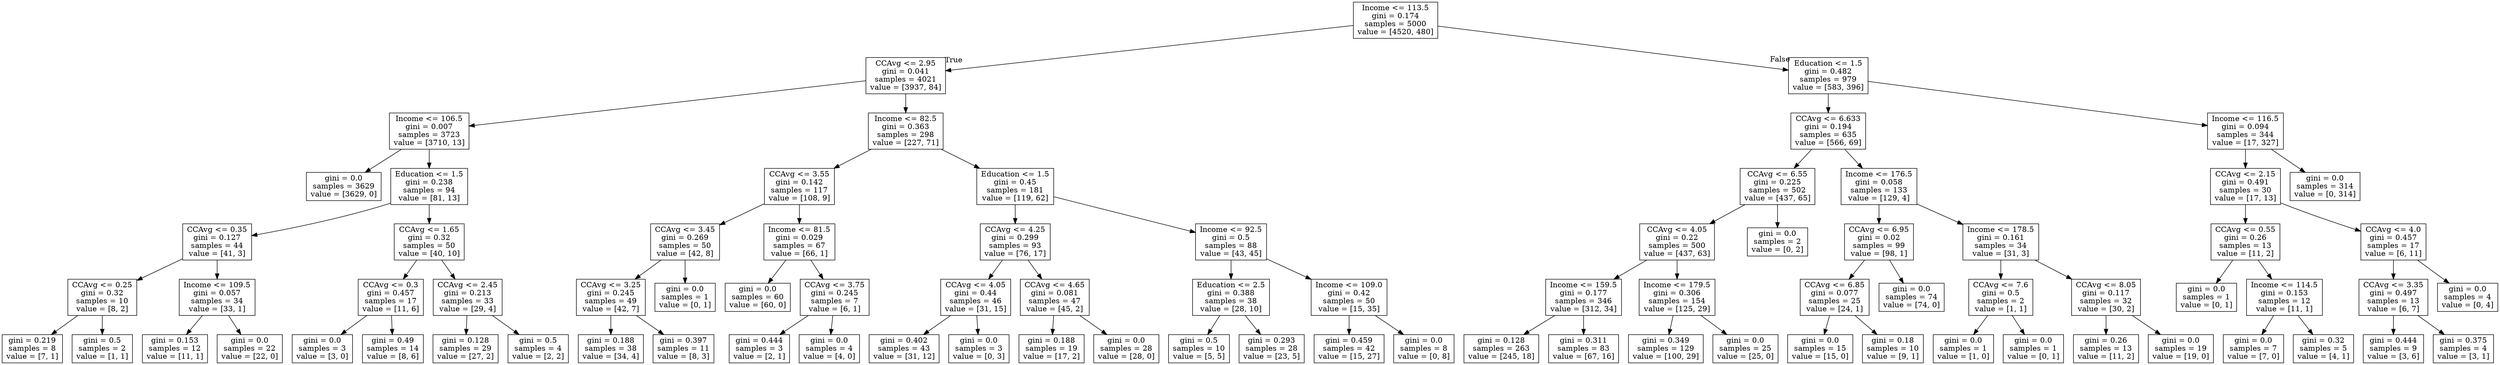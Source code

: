 digraph Tree {
node [shape=box] ;
0 [label="Income <= 113.5\ngini = 0.174\nsamples = 5000\nvalue = [4520, 480]"] ;
1 [label="CCAvg <= 2.95\ngini = 0.041\nsamples = 4021\nvalue = [3937, 84]"] ;
0 -> 1 [labeldistance=2.5, labelangle=45, headlabel="True"] ;
2 [label="Income <= 106.5\ngini = 0.007\nsamples = 3723\nvalue = [3710, 13]"] ;
1 -> 2 ;
3 [label="gini = 0.0\nsamples = 3629\nvalue = [3629, 0]"] ;
2 -> 3 ;
4 [label="Education <= 1.5\ngini = 0.238\nsamples = 94\nvalue = [81, 13]"] ;
2 -> 4 ;
5 [label="CCAvg <= 0.35\ngini = 0.127\nsamples = 44\nvalue = [41, 3]"] ;
4 -> 5 ;
6 [label="CCAvg <= 0.25\ngini = 0.32\nsamples = 10\nvalue = [8, 2]"] ;
5 -> 6 ;
7 [label="gini = 0.219\nsamples = 8\nvalue = [7, 1]"] ;
6 -> 7 ;
8 [label="gini = 0.5\nsamples = 2\nvalue = [1, 1]"] ;
6 -> 8 ;
9 [label="Income <= 109.5\ngini = 0.057\nsamples = 34\nvalue = [33, 1]"] ;
5 -> 9 ;
10 [label="gini = 0.153\nsamples = 12\nvalue = [11, 1]"] ;
9 -> 10 ;
11 [label="gini = 0.0\nsamples = 22\nvalue = [22, 0]"] ;
9 -> 11 ;
12 [label="CCAvg <= 1.65\ngini = 0.32\nsamples = 50\nvalue = [40, 10]"] ;
4 -> 12 ;
13 [label="CCAvg <= 0.3\ngini = 0.457\nsamples = 17\nvalue = [11, 6]"] ;
12 -> 13 ;
14 [label="gini = 0.0\nsamples = 3\nvalue = [3, 0]"] ;
13 -> 14 ;
15 [label="gini = 0.49\nsamples = 14\nvalue = [8, 6]"] ;
13 -> 15 ;
16 [label="CCAvg <= 2.45\ngini = 0.213\nsamples = 33\nvalue = [29, 4]"] ;
12 -> 16 ;
17 [label="gini = 0.128\nsamples = 29\nvalue = [27, 2]"] ;
16 -> 17 ;
18 [label="gini = 0.5\nsamples = 4\nvalue = [2, 2]"] ;
16 -> 18 ;
19 [label="Income <= 82.5\ngini = 0.363\nsamples = 298\nvalue = [227, 71]"] ;
1 -> 19 ;
20 [label="CCAvg <= 3.55\ngini = 0.142\nsamples = 117\nvalue = [108, 9]"] ;
19 -> 20 ;
21 [label="CCAvg <= 3.45\ngini = 0.269\nsamples = 50\nvalue = [42, 8]"] ;
20 -> 21 ;
22 [label="CCAvg <= 3.25\ngini = 0.245\nsamples = 49\nvalue = [42, 7]"] ;
21 -> 22 ;
23 [label="gini = 0.188\nsamples = 38\nvalue = [34, 4]"] ;
22 -> 23 ;
24 [label="gini = 0.397\nsamples = 11\nvalue = [8, 3]"] ;
22 -> 24 ;
25 [label="gini = 0.0\nsamples = 1\nvalue = [0, 1]"] ;
21 -> 25 ;
26 [label="Income <= 81.5\ngini = 0.029\nsamples = 67\nvalue = [66, 1]"] ;
20 -> 26 ;
27 [label="gini = 0.0\nsamples = 60\nvalue = [60, 0]"] ;
26 -> 27 ;
28 [label="CCAvg <= 3.75\ngini = 0.245\nsamples = 7\nvalue = [6, 1]"] ;
26 -> 28 ;
29 [label="gini = 0.444\nsamples = 3\nvalue = [2, 1]"] ;
28 -> 29 ;
30 [label="gini = 0.0\nsamples = 4\nvalue = [4, 0]"] ;
28 -> 30 ;
31 [label="Education <= 1.5\ngini = 0.45\nsamples = 181\nvalue = [119, 62]"] ;
19 -> 31 ;
32 [label="CCAvg <= 4.25\ngini = 0.299\nsamples = 93\nvalue = [76, 17]"] ;
31 -> 32 ;
33 [label="CCAvg <= 4.05\ngini = 0.44\nsamples = 46\nvalue = [31, 15]"] ;
32 -> 33 ;
34 [label="gini = 0.402\nsamples = 43\nvalue = [31, 12]"] ;
33 -> 34 ;
35 [label="gini = 0.0\nsamples = 3\nvalue = [0, 3]"] ;
33 -> 35 ;
36 [label="CCAvg <= 4.65\ngini = 0.081\nsamples = 47\nvalue = [45, 2]"] ;
32 -> 36 ;
37 [label="gini = 0.188\nsamples = 19\nvalue = [17, 2]"] ;
36 -> 37 ;
38 [label="gini = 0.0\nsamples = 28\nvalue = [28, 0]"] ;
36 -> 38 ;
39 [label="Income <= 92.5\ngini = 0.5\nsamples = 88\nvalue = [43, 45]"] ;
31 -> 39 ;
40 [label="Education <= 2.5\ngini = 0.388\nsamples = 38\nvalue = [28, 10]"] ;
39 -> 40 ;
41 [label="gini = 0.5\nsamples = 10\nvalue = [5, 5]"] ;
40 -> 41 ;
42 [label="gini = 0.293\nsamples = 28\nvalue = [23, 5]"] ;
40 -> 42 ;
43 [label="Income <= 109.0\ngini = 0.42\nsamples = 50\nvalue = [15, 35]"] ;
39 -> 43 ;
44 [label="gini = 0.459\nsamples = 42\nvalue = [15, 27]"] ;
43 -> 44 ;
45 [label="gini = 0.0\nsamples = 8\nvalue = [0, 8]"] ;
43 -> 45 ;
46 [label="Education <= 1.5\ngini = 0.482\nsamples = 979\nvalue = [583, 396]"] ;
0 -> 46 [labeldistance=2.5, labelangle=-45, headlabel="False"] ;
47 [label="CCAvg <= 6.633\ngini = 0.194\nsamples = 635\nvalue = [566, 69]"] ;
46 -> 47 ;
48 [label="CCAvg <= 6.55\ngini = 0.225\nsamples = 502\nvalue = [437, 65]"] ;
47 -> 48 ;
49 [label="CCAvg <= 4.05\ngini = 0.22\nsamples = 500\nvalue = [437, 63]"] ;
48 -> 49 ;
50 [label="Income <= 159.5\ngini = 0.177\nsamples = 346\nvalue = [312, 34]"] ;
49 -> 50 ;
51 [label="gini = 0.128\nsamples = 263\nvalue = [245, 18]"] ;
50 -> 51 ;
52 [label="gini = 0.311\nsamples = 83\nvalue = [67, 16]"] ;
50 -> 52 ;
53 [label="Income <= 179.5\ngini = 0.306\nsamples = 154\nvalue = [125, 29]"] ;
49 -> 53 ;
54 [label="gini = 0.349\nsamples = 129\nvalue = [100, 29]"] ;
53 -> 54 ;
55 [label="gini = 0.0\nsamples = 25\nvalue = [25, 0]"] ;
53 -> 55 ;
56 [label="gini = 0.0\nsamples = 2\nvalue = [0, 2]"] ;
48 -> 56 ;
57 [label="Income <= 176.5\ngini = 0.058\nsamples = 133\nvalue = [129, 4]"] ;
47 -> 57 ;
58 [label="CCAvg <= 6.95\ngini = 0.02\nsamples = 99\nvalue = [98, 1]"] ;
57 -> 58 ;
59 [label="CCAvg <= 6.85\ngini = 0.077\nsamples = 25\nvalue = [24, 1]"] ;
58 -> 59 ;
60 [label="gini = 0.0\nsamples = 15\nvalue = [15, 0]"] ;
59 -> 60 ;
61 [label="gini = 0.18\nsamples = 10\nvalue = [9, 1]"] ;
59 -> 61 ;
62 [label="gini = 0.0\nsamples = 74\nvalue = [74, 0]"] ;
58 -> 62 ;
63 [label="Income <= 178.5\ngini = 0.161\nsamples = 34\nvalue = [31, 3]"] ;
57 -> 63 ;
64 [label="CCAvg <= 7.6\ngini = 0.5\nsamples = 2\nvalue = [1, 1]"] ;
63 -> 64 ;
65 [label="gini = 0.0\nsamples = 1\nvalue = [1, 0]"] ;
64 -> 65 ;
66 [label="gini = 0.0\nsamples = 1\nvalue = [0, 1]"] ;
64 -> 66 ;
67 [label="CCAvg <= 8.05\ngini = 0.117\nsamples = 32\nvalue = [30, 2]"] ;
63 -> 67 ;
68 [label="gini = 0.26\nsamples = 13\nvalue = [11, 2]"] ;
67 -> 68 ;
69 [label="gini = 0.0\nsamples = 19\nvalue = [19, 0]"] ;
67 -> 69 ;
70 [label="Income <= 116.5\ngini = 0.094\nsamples = 344\nvalue = [17, 327]"] ;
46 -> 70 ;
71 [label="CCAvg <= 2.15\ngini = 0.491\nsamples = 30\nvalue = [17, 13]"] ;
70 -> 71 ;
72 [label="CCAvg <= 0.55\ngini = 0.26\nsamples = 13\nvalue = [11, 2]"] ;
71 -> 72 ;
73 [label="gini = 0.0\nsamples = 1\nvalue = [0, 1]"] ;
72 -> 73 ;
74 [label="Income <= 114.5\ngini = 0.153\nsamples = 12\nvalue = [11, 1]"] ;
72 -> 74 ;
75 [label="gini = 0.0\nsamples = 7\nvalue = [7, 0]"] ;
74 -> 75 ;
76 [label="gini = 0.32\nsamples = 5\nvalue = [4, 1]"] ;
74 -> 76 ;
77 [label="CCAvg <= 4.0\ngini = 0.457\nsamples = 17\nvalue = [6, 11]"] ;
71 -> 77 ;
78 [label="CCAvg <= 3.35\ngini = 0.497\nsamples = 13\nvalue = [6, 7]"] ;
77 -> 78 ;
79 [label="gini = 0.444\nsamples = 9\nvalue = [3, 6]"] ;
78 -> 79 ;
80 [label="gini = 0.375\nsamples = 4\nvalue = [3, 1]"] ;
78 -> 80 ;
81 [label="gini = 0.0\nsamples = 4\nvalue = [0, 4]"] ;
77 -> 81 ;
82 [label="gini = 0.0\nsamples = 314\nvalue = [0, 314]"] ;
70 -> 82 ;
}